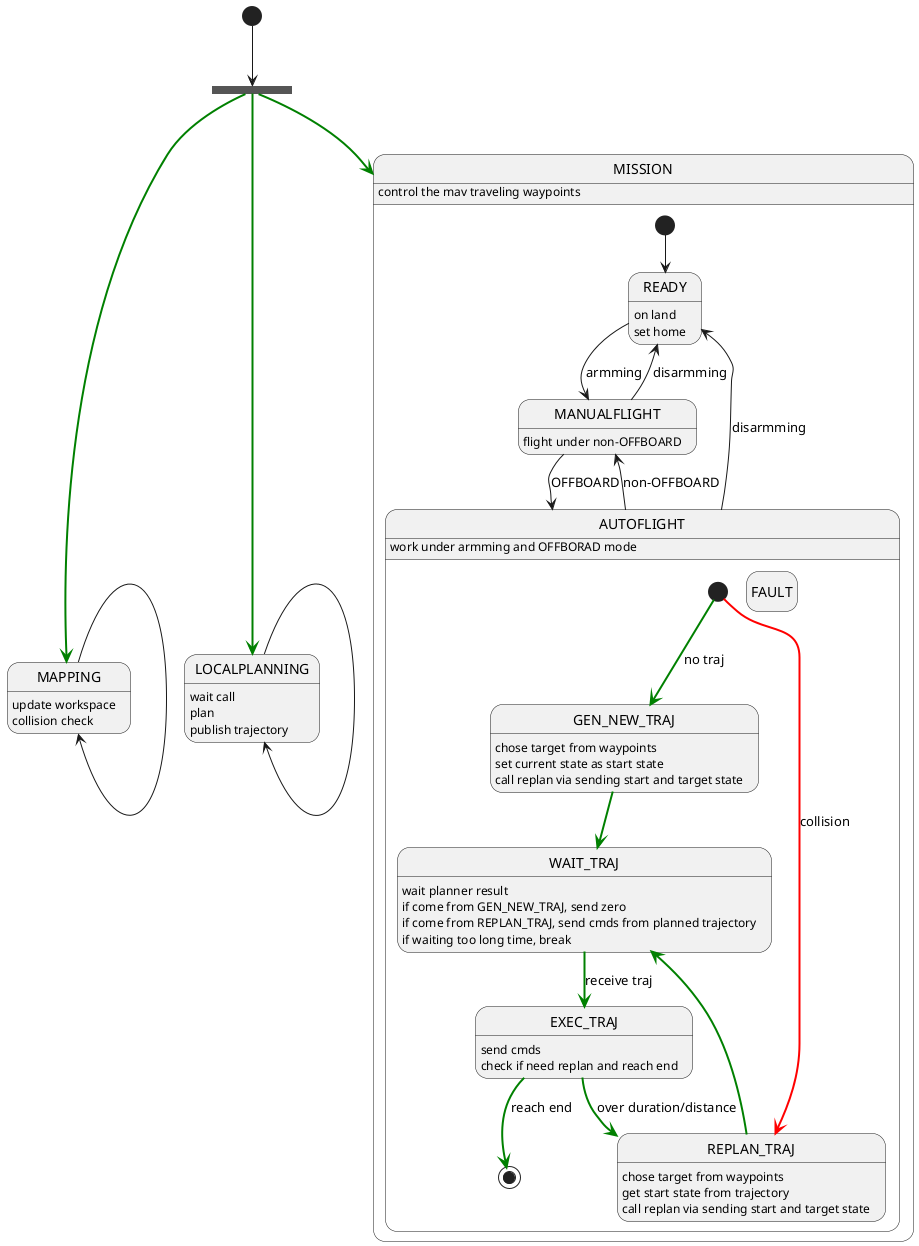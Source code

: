 @startuml
hide empty description

state MAPPING: update workspace
MAPPING: collision check
MAPPING-->MAPPING

state LOCALPLANNING: wait call
LOCALPLANNING: plan
LOCALPLANNING: publish trajectory
LOCALPLANNING-->LOCALPLANNING

state MISSION: control the mav traveling waypoints
state MISSION{

    state READY: on land
    READY: set home

    state MANUALFLIGHT: flight under non-OFFBOARD
    ' MANUALFLIGHT: if enter OFFBOARD, preprocess waypoints

    state AUTOFLIGHT: work under armming and OFFBORAD mode
    state AUTOFLIGHT{
        state GEN_NEW_TRAJ: chose target from waypoints
        GEN_NEW_TRAJ: set current state as start state
        GEN_NEW_TRAJ: call replan via sending start and target state

        state WAIT_TRAJ: wait planner result
        WAIT_TRAJ: if come from GEN_NEW_TRAJ, send zero
        WAIT_TRAJ: if come from REPLAN_TRAJ, send cmds from planned trajectory
        WAIT_TRAJ: if waiting too long time, break

        state EXEC_TRAJ: send cmds
        EXEC_TRAJ: check if need replan and reach end

        state REPLAN_TRAJ: chose target from waypoints
        REPLAN_TRAJ: get start state from trajectory
        REPLAN_TRAJ: call replan via sending start and target state

        [*]-[#green,bold]-->GEN_NEW_TRAJ: no traj
        [*]-[#red,bold]-->REPLAN_TRAJ: collision

        GEN_NEW_TRAJ-[#green,bold]->WAIT_TRAJ
        ' WAIT_TRAJ-[#green,bold]->GEN_NEW_TRAJ: plan failed

        WAIT_TRAJ-[#green,bold]->EXEC_TRAJ: receive traj
        EXEC_TRAJ-[#green,bold]->REPLAN_TRAJ: over duration/distance

        REPLAN_TRAJ-[#green,bold]->WAIT_TRAJ

        EXEC_TRAJ-[#green,bold]->[*]: reach end     

        state FAULT 
    }



    ' [*] -[#green,bold]-> IDLE: initialization
    [*]-->READY
    READY --> MANUALFLIGHT: armming
    MANUALFLIGHT-->READY: disarmming
    ' MANUALFLIGHT --> MANUALFLIGHT
    MANUALFLIGHT --> AUTOFLIGHT: OFFBOARD
    AUTOFLIGHT --> MANUALFLIGHT: non-OFFBOARD
    AUTOFLIGHT --> READY: disarmming

}

state fork_state <<fork>>
[*]-->fork_state
fork_state-[#green,bold]->MISSION
fork_state-[#green,bold]->MAPPING
fork_state-[#green,bold]->LOCALPLANNING

' MAPPING-[#red,bold]->REPLAN_TRAJ

@enduml